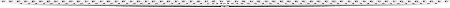 digraph G {
size="3,3";
node [fontsize=7, fontname="Helvetica"];
edge [fontsize=7, fontname="Helvetica"];
node0 [label="Oophaga pumilio", width=0.27433100247,height=0.27433100247];
node1 [label="EF597200", width=0.27433100247,height=0.27433100247];
node2 [label="EF597169", width=0.27433100247,height=0.27433100247];
node3 [label="EF597179", width=0.27433100247,height=0.27433100247];
node4 [label="EF597204", width=0.27433100247,height=0.27433100247];
node5 [label="EF597216", width=0.27433100247,height=0.27433100247];
node6 [label="EF597183", width=0.27433100247,height=0.27433100247];
node7 [label="EF597193", width=0.27433100247,height=0.27433100247];
node8 [label="EF597166", width=0.27433100247,height=0.27433100247];
node9 [label="EF597210", width=0.27433100247,height=0.27433100247];
node10 [label="EF597192", width=0.27433100247,height=0.27433100247];
node11 [label="EF597162", width=0.27433100247,height=0.27433100247];
node12 [label="EF597178", width=0.27433100247,height=0.27433100247];
node13 [label="EF597208", width=0.27433100247,height=0.27433100247];
node14 [label="EF597217", width=0.27433100247,height=0.27433100247];
node15 [label="EF597185", width=0.27433100247,height=0.27433100247];
node16 [label="EF597161", width=0.27433100247,height=0.27433100247];
node17 [label="EF597195", width=0.27433100247,height=0.27433100247];
node18 [label="EF597220", width=0.27433100247,height=0.27433100247];
node19 [label="EF597191", width=0.27433100247,height=0.27433100247];
node20 [label="EF597164", width=0.27433100247,height=0.27433100247];
node21 [label="EF597176", width=0.27433100247,height=0.27433100247];
node22 [label="EF597203", width=0.27433100247,height=0.27433100247];
node23 [label="EF597213", width=0.27433100247,height=0.27433100247];
node24 [label="EF597187", width=0.27433100247,height=0.27433100247];
node25 [label="EF597170", width=0.27433100247,height=0.27433100247];
node26 [label="EF597194", width=0.27433100247,height=0.27433100247];
node27 [label="EF597212", width=0.27433100247,height=0.27433100247];
node28 [label="EF597189", width=0.27433100247,height=0.27433100247];
node29 [label="EF597199", width=0.27433100247,height=0.27433100247];
node30 [label="EF597168", width=0.27433100247,height=0.27433100247];
node31 [label="EF597177", width=0.27433100247,height=0.27433100247];
node32 [label="EF597205", width=0.27433100247,height=0.27433100247];
node33 [label="EF597186", width=0.27433100247,height=0.27433100247];
node34 [label="EF597215", width=0.27433100247,height=0.27433100247];
node35 [label="EF597180", width=0.27433100247,height=0.27433100247];
node36 [label="EF597211", width=0.27433100247,height=0.27433100247];
node37 [label="EF597182", width=0.27433100247,height=0.27433100247];
node38 [label="EF597198", width=0.27433100247,height=0.27433100247];
node39 [label="EF597163", width=0.27433100247,height=0.27433100247];
node40 [label="EF597173", width=0.27433100247,height=0.27433100247];
node41 [label="EF597207", width=0.27433100247,height=0.27433100247];
node42 [label="EF597181", width=0.27433100247,height=0.27433100247];
node43 [label="EF597214", width=0.27433100247,height=0.27433100247];
node44 [label="EF597172", width=0.27433100247,height=0.27433100247];
node45 [label="EF597209", width=0.27433100247,height=0.27433100247];
node46 [label="EF597219", width=0.27433100247,height=0.27433100247];
node47 [label="EF597184", width=0.27433100247,height=0.27433100247];
node48 [label="EF597196", width=0.27433100247,height=0.27433100247];
node49 [label="EF597165", width=0.27433100247,height=0.27433100247];
node50 [label="EF597206", width=0.27433100247,height=0.27433100247];
node51 [label="EF597175", width=0.27433100247,height=0.27433100247];
node52 [label="EF597190", width=0.27433100247,height=0.27433100247];
node53 [label="EF597171", width=0.27433100247,height=0.27433100247];
node54 [label="EF597202", width=0.27433100247,height=0.27433100247];
node55 [label="EF597218", width=0.27433100247,height=0.27433100247];
node56 [label="EF597188", width=0.27433100247,height=0.27433100247];
node57 [label="EF597197", width=0.27433100247,height=0.27433100247];
node58 [label="EF597167", width=0.27433100247,height=0.27433100247];
node59 [label="EF597201", width=0.27433100247,height=0.27433100247];
node60 [label="EF597174", width=0.27433100247,height=0.27433100247];
node1 -> node0 [label="source"];
node2 -> node0 [label="source"];
node3 -> node0 [label="source"];
node4 -> node0 [label="source"];
node5 -> node0 [label="source"];
node6 -> node0 [label="source"];
node7 -> node0 [label="source"];
node8 -> node0 [label="source"];
node9 -> node0 [label="source"];
node10 -> node0 [label="source"];
node11 -> node0 [label="source"];
node12 -> node0 [label="source"];
node13 -> node0 [label="source"];
node14 -> node0 [label="source"];
node15 -> node0 [label="source"];
node16 -> node0 [label="source"];
node17 -> node0 [label="source"];
node18 -> node0 [label="source"];
node19 -> node0 [label="source"];
node20 -> node0 [label="source"];
node21 -> node0 [label="source"];
node22 -> node0 [label="source"];
node23 -> node0 [label="source"];
node24 -> node0 [label="source"];
node25 -> node0 [label="source"];
node26 -> node0 [label="source"];
node27 -> node0 [label="source"];
node28 -> node0 [label="source"];
node29 -> node0 [label="source"];
node30 -> node0 [label="source"];
node31 -> node0 [label="source"];
node32 -> node0 [label="source"];
node33 -> node0 [label="source"];
node34 -> node0 [label="source"];
node35 -> node0 [label="source"];
node36 -> node0 [label="source"];
node37 -> node0 [label="source"];
node38 -> node0 [label="source"];
node39 -> node0 [label="source"];
node40 -> node0 [label="source"];
node41 -> node0 [label="source"];
node42 -> node0 [label="source"];
node43 -> node0 [label="source"];
node44 -> node0 [label="source"];
node45 -> node0 [label="source"];
node46 -> node0 [label="source"];
node47 -> node0 [label="source"];
node48 -> node0 [label="source"];
node49 -> node0 [label="source"];
node50 -> node0 [label="source"];
node51 -> node0 [label="source"];
node52 -> node0 [label="source"];
node53 -> node0 [label="source"];
node54 -> node0 [label="source"];
node55 -> node0 [label="source"];
node56 -> node0 [label="source"];
node57 -> node0 [label="source"];
node58 -> node0 [label="source"];
node59 -> node0 [label="source"];
node60 -> node0 [label="source"];
}

